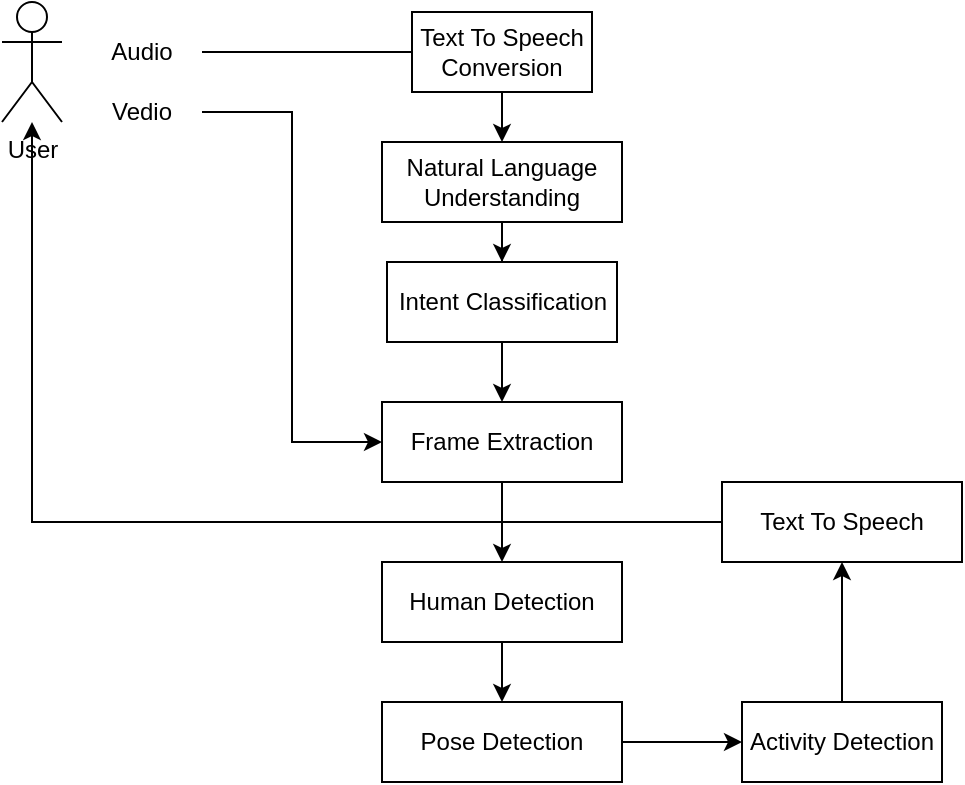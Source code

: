 <mxfile version="20.8.3" type="github">
  <diagram id="N-40P0ZU63dNKIUNeumF" name="Page-1">
    <mxGraphModel dx="806" dy="495" grid="1" gridSize="10" guides="1" tooltips="1" connect="1" arrows="1" fold="1" page="1" pageScale="1" pageWidth="850" pageHeight="1100" math="0" shadow="0">
      <root>
        <mxCell id="0" />
        <mxCell id="1" parent="0" />
        <mxCell id="4Z1Bi0nMA920jdA1TjBO-1" value="User" style="shape=umlActor;verticalLabelPosition=bottom;verticalAlign=top;html=1;outlineConnect=0;" vertex="1" parent="1">
          <mxGeometry x="60" y="40" width="30" height="60" as="geometry" />
        </mxCell>
        <mxCell id="4Z1Bi0nMA920jdA1TjBO-8" value="" style="edgeStyle=orthogonalEdgeStyle;rounded=0;orthogonalLoop=1;jettySize=auto;html=1;entryX=0;entryY=0.5;entryDx=0;entryDy=0;" edge="1" parent="1" source="4Z1Bi0nMA920jdA1TjBO-5" target="4Z1Bi0nMA920jdA1TjBO-7">
          <mxGeometry relative="1" as="geometry">
            <mxPoint x="210" y="70" as="targetPoint" />
            <Array as="points">
              <mxPoint x="350" y="65" />
            </Array>
          </mxGeometry>
        </mxCell>
        <mxCell id="4Z1Bi0nMA920jdA1TjBO-5" value="Audio" style="text;html=1;strokeColor=none;fillColor=none;align=center;verticalAlign=middle;whiteSpace=wrap;rounded=0;" vertex="1" parent="1">
          <mxGeometry x="100" y="50" width="60" height="30" as="geometry" />
        </mxCell>
        <mxCell id="4Z1Bi0nMA920jdA1TjBO-21" style="edgeStyle=orthogonalEdgeStyle;rounded=0;orthogonalLoop=1;jettySize=auto;html=1;entryX=0;entryY=0.5;entryDx=0;entryDy=0;" edge="1" parent="1" source="4Z1Bi0nMA920jdA1TjBO-6" target="4Z1Bi0nMA920jdA1TjBO-12">
          <mxGeometry relative="1" as="geometry" />
        </mxCell>
        <mxCell id="4Z1Bi0nMA920jdA1TjBO-6" value="Vedio" style="text;html=1;strokeColor=none;fillColor=none;align=center;verticalAlign=middle;whiteSpace=wrap;rounded=0;" vertex="1" parent="1">
          <mxGeometry x="100" y="80" width="60" height="30" as="geometry" />
        </mxCell>
        <mxCell id="4Z1Bi0nMA920jdA1TjBO-20" style="edgeStyle=orthogonalEdgeStyle;rounded=0;orthogonalLoop=1;jettySize=auto;html=1;entryX=0.5;entryY=0;entryDx=0;entryDy=0;" edge="1" parent="1" source="4Z1Bi0nMA920jdA1TjBO-7" target="4Z1Bi0nMA920jdA1TjBO-17">
          <mxGeometry relative="1" as="geometry" />
        </mxCell>
        <mxCell id="4Z1Bi0nMA920jdA1TjBO-7" value="Text To Speech Conversion" style="rounded=0;whiteSpace=wrap;html=1;" vertex="1" parent="1">
          <mxGeometry x="265" y="45" width="90" height="40" as="geometry" />
        </mxCell>
        <mxCell id="4Z1Bi0nMA920jdA1TjBO-13" value="" style="edgeStyle=orthogonalEdgeStyle;rounded=0;orthogonalLoop=1;jettySize=auto;html=1;" edge="1" parent="1" source="4Z1Bi0nMA920jdA1TjBO-10" target="4Z1Bi0nMA920jdA1TjBO-12">
          <mxGeometry relative="1" as="geometry" />
        </mxCell>
        <mxCell id="4Z1Bi0nMA920jdA1TjBO-10" value="Intent Classification" style="whiteSpace=wrap;html=1;" vertex="1" parent="1">
          <mxGeometry x="252.5" y="170" width="115" height="40" as="geometry" />
        </mxCell>
        <mxCell id="4Z1Bi0nMA920jdA1TjBO-23" value="" style="edgeStyle=orthogonalEdgeStyle;rounded=0;orthogonalLoop=1;jettySize=auto;html=1;" edge="1" parent="1" source="4Z1Bi0nMA920jdA1TjBO-12" target="4Z1Bi0nMA920jdA1TjBO-22">
          <mxGeometry relative="1" as="geometry" />
        </mxCell>
        <mxCell id="4Z1Bi0nMA920jdA1TjBO-12" value="Frame Extraction" style="whiteSpace=wrap;html=1;" vertex="1" parent="1">
          <mxGeometry x="250" y="240" width="120" height="40" as="geometry" />
        </mxCell>
        <mxCell id="4Z1Bi0nMA920jdA1TjBO-19" style="edgeStyle=orthogonalEdgeStyle;rounded=0;orthogonalLoop=1;jettySize=auto;html=1;entryX=0.5;entryY=0;entryDx=0;entryDy=0;" edge="1" parent="1" source="4Z1Bi0nMA920jdA1TjBO-17" target="4Z1Bi0nMA920jdA1TjBO-10">
          <mxGeometry relative="1" as="geometry" />
        </mxCell>
        <mxCell id="4Z1Bi0nMA920jdA1TjBO-17" value="Natural Language Understanding" style="rounded=0;whiteSpace=wrap;html=1;" vertex="1" parent="1">
          <mxGeometry x="250" y="110" width="120" height="40" as="geometry" />
        </mxCell>
        <mxCell id="4Z1Bi0nMA920jdA1TjBO-25" value="" style="edgeStyle=orthogonalEdgeStyle;rounded=0;orthogonalLoop=1;jettySize=auto;html=1;" edge="1" parent="1" source="4Z1Bi0nMA920jdA1TjBO-22" target="4Z1Bi0nMA920jdA1TjBO-24">
          <mxGeometry relative="1" as="geometry" />
        </mxCell>
        <mxCell id="4Z1Bi0nMA920jdA1TjBO-22" value="Human Detection" style="whiteSpace=wrap;html=1;" vertex="1" parent="1">
          <mxGeometry x="250" y="320" width="120" height="40" as="geometry" />
        </mxCell>
        <mxCell id="4Z1Bi0nMA920jdA1TjBO-27" value="" style="edgeStyle=orthogonalEdgeStyle;rounded=0;orthogonalLoop=1;jettySize=auto;html=1;" edge="1" parent="1" source="4Z1Bi0nMA920jdA1TjBO-24" target="4Z1Bi0nMA920jdA1TjBO-26">
          <mxGeometry relative="1" as="geometry" />
        </mxCell>
        <mxCell id="4Z1Bi0nMA920jdA1TjBO-24" value="Pose Detection" style="whiteSpace=wrap;html=1;" vertex="1" parent="1">
          <mxGeometry x="250" y="390" width="120" height="40" as="geometry" />
        </mxCell>
        <mxCell id="4Z1Bi0nMA920jdA1TjBO-29" value="" style="edgeStyle=orthogonalEdgeStyle;rounded=0;orthogonalLoop=1;jettySize=auto;html=1;" edge="1" parent="1" source="4Z1Bi0nMA920jdA1TjBO-26" target="4Z1Bi0nMA920jdA1TjBO-28">
          <mxGeometry relative="1" as="geometry" />
        </mxCell>
        <mxCell id="4Z1Bi0nMA920jdA1TjBO-26" value="Activity Detection" style="whiteSpace=wrap;html=1;" vertex="1" parent="1">
          <mxGeometry x="430" y="390" width="100" height="40" as="geometry" />
        </mxCell>
        <mxCell id="4Z1Bi0nMA920jdA1TjBO-30" value="" style="edgeStyle=orthogonalEdgeStyle;rounded=0;orthogonalLoop=1;jettySize=auto;html=1;" edge="1" parent="1" source="4Z1Bi0nMA920jdA1TjBO-28" target="4Z1Bi0nMA920jdA1TjBO-1">
          <mxGeometry relative="1" as="geometry" />
        </mxCell>
        <mxCell id="4Z1Bi0nMA920jdA1TjBO-28" value="Text To Speech&lt;br&gt;" style="whiteSpace=wrap;html=1;" vertex="1" parent="1">
          <mxGeometry x="420" y="280" width="120" height="40" as="geometry" />
        </mxCell>
      </root>
    </mxGraphModel>
  </diagram>
</mxfile>
